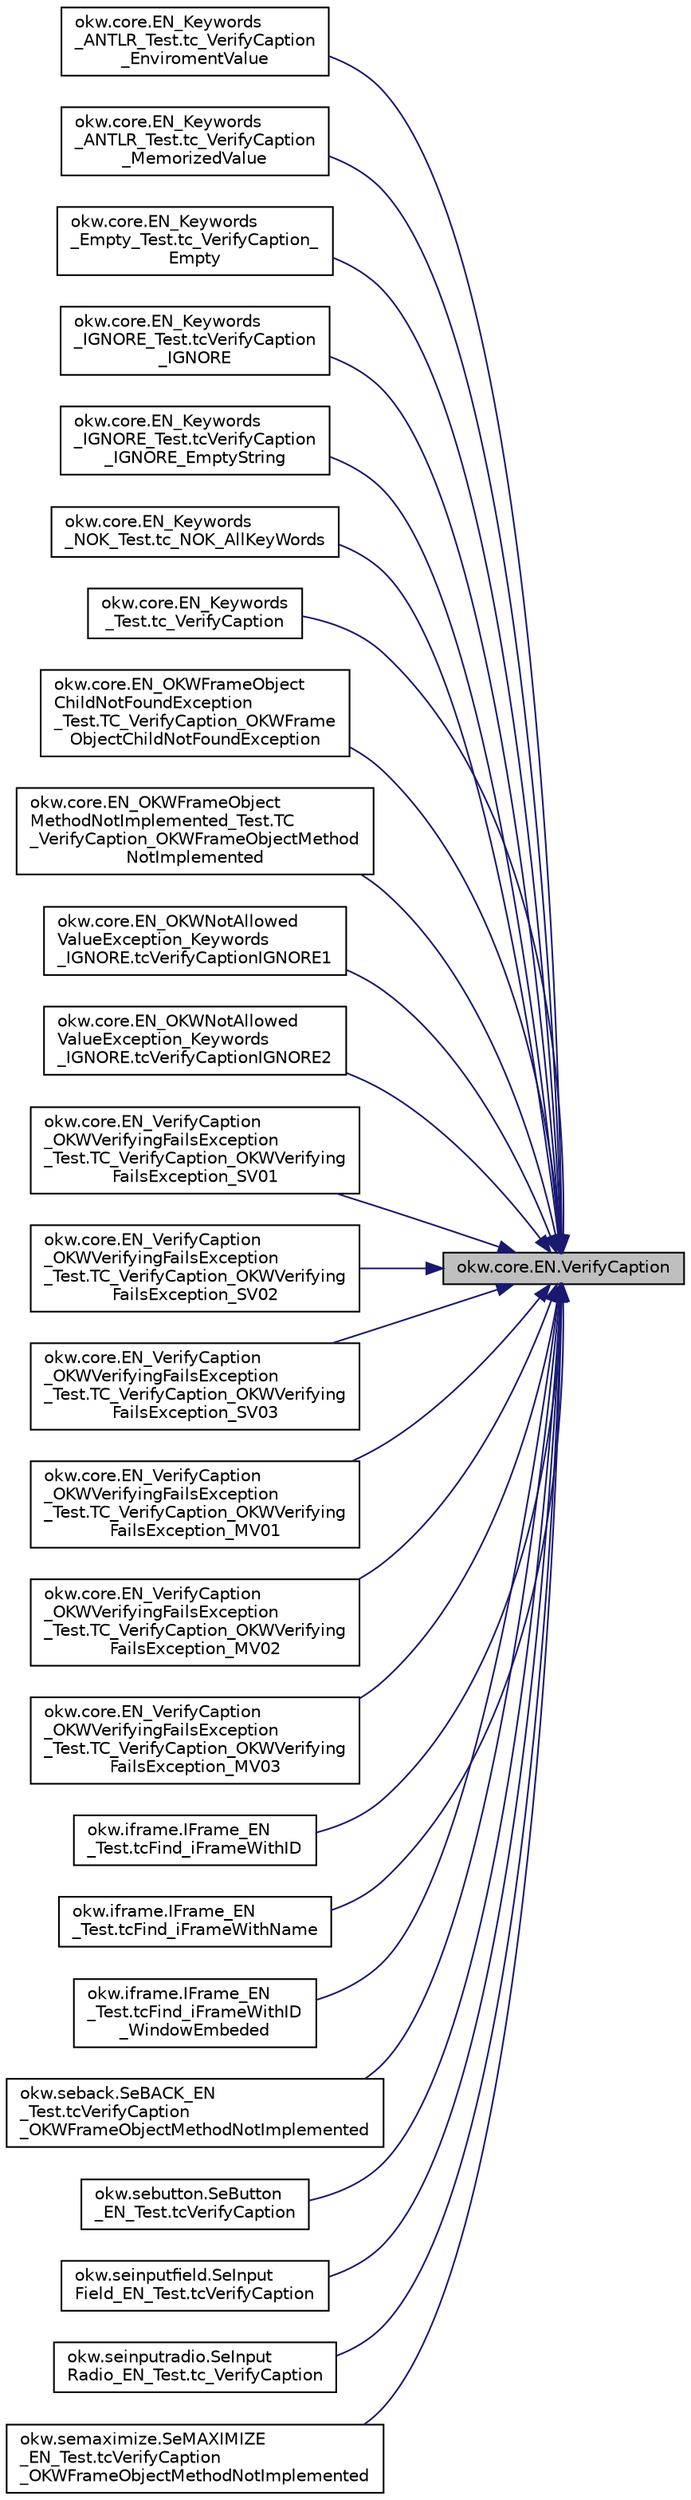 digraph "okw.core.EN.VerifyCaption"
{
 // INTERACTIVE_SVG=YES
 // LATEX_PDF_SIZE
  edge [fontname="Helvetica",fontsize="10",labelfontname="Helvetica",labelfontsize="10"];
  node [fontname="Helvetica",fontsize="10",shape=record];
  rankdir="RL";
  Node3235 [label="okw.core.EN.VerifyCaption",height=0.2,width=0.4,color="black", fillcolor="grey75", style="filled", fontcolor="black",tooltip="Überprüft die Überschrift des Objektes."];
  Node3235 -> Node3236 [dir="back",color="midnightblue",fontsize="10",style="solid",fontname="Helvetica"];
  Node3236 [label="okw.core.EN_Keywords\l_ANTLR_Test.tc_VerifyCaption\l_EnviromentValue",height=0.2,width=0.4,color="black", fillcolor="white", style="filled",URL="$classokw_1_1core_1_1_e_n___keywords___a_n_t_l_r___test.html#a8bacdeac1e985c7eeb7b04a37c0ab8ac",tooltip=" "];
  Node3235 -> Node3237 [dir="back",color="midnightblue",fontsize="10",style="solid",fontname="Helvetica"];
  Node3237 [label="okw.core.EN_Keywords\l_ANTLR_Test.tc_VerifyCaption\l_MemorizedValue",height=0.2,width=0.4,color="black", fillcolor="white", style="filled",URL="$classokw_1_1core_1_1_e_n___keywords___a_n_t_l_r___test.html#af31f438ffbce92f023f86a4ce815cc66",tooltip=" "];
  Node3235 -> Node3238 [dir="back",color="midnightblue",fontsize="10",style="solid",fontname="Helvetica"];
  Node3238 [label="okw.core.EN_Keywords\l_Empty_Test.tc_VerifyCaption_\lEmpty",height=0.2,width=0.4,color="black", fillcolor="white", style="filled",URL="$classokw_1_1core_1_1_e_n___keywords___empty___test.html#ac8b8848daaafbfd751e522c39b76260b",tooltip="Prüft \"${EMPTY}\" für das Schlüsslewort VerifyCaption(strng,string)"];
  Node3235 -> Node3239 [dir="back",color="midnightblue",fontsize="10",style="solid",fontname="Helvetica"];
  Node3239 [label="okw.core.EN_Keywords\l_IGNORE_Test.tcVerifyCaption\l_IGNORE",height=0.2,width=0.4,color="black", fillcolor="white", style="filled",URL="$classokw_1_1core_1_1_e_n___keywords___i_g_n_o_r_e___test.html#a43d02b2a9e1214e7dc2704ede77ac551",tooltip=" "];
  Node3235 -> Node3240 [dir="back",color="midnightblue",fontsize="10",style="solid",fontname="Helvetica"];
  Node3240 [label="okw.core.EN_Keywords\l_IGNORE_Test.tcVerifyCaption\l_IGNORE_EmptyString",height=0.2,width=0.4,color="black", fillcolor="white", style="filled",URL="$classokw_1_1core_1_1_e_n___keywords___i_g_n_o_r_e___test.html#ac11f69ec5946d06551ef12f3040ccff8",tooltip=" "];
  Node3235 -> Node3241 [dir="back",color="midnightblue",fontsize="10",style="solid",fontname="Helvetica"];
  Node3241 [label="okw.core.EN_Keywords\l_NOK_Test.tc_NOK_AllKeyWords",height=0.2,width=0.4,color="black", fillcolor="white", style="filled",URL="$classokw_1_1core_1_1_e_n___keywords___n_o_k___test.html#a81a960a2341dfb0e27da7871291c84dc",tooltip="Prüft methoden aufruf für einen einfachen Click."];
  Node3235 -> Node3242 [dir="back",color="midnightblue",fontsize="10",style="solid",fontname="Helvetica"];
  Node3242 [label="okw.core.EN_Keywords\l_Test.tc_VerifyCaption",height=0.2,width=0.4,color="black", fillcolor="white", style="filled",URL="$classokw_1_1core_1_1_e_n___keywords___test.html#aa1904110b41601ab9a08469297a1f1e0",tooltip="\"Normaler\" Testfall für das Schlüsselwort VerifyCaption."];
  Node3235 -> Node3243 [dir="back",color="midnightblue",fontsize="10",style="solid",fontname="Helvetica"];
  Node3243 [label="okw.core.EN_OKWFrameObject\lChildNotFoundException\l_Test.TC_VerifyCaption_OKWFrame\lObjectChildNotFoundException",height=0.2,width=0.4,color="black", fillcolor="white", style="filled",URL="$classokw_1_1core_1_1_e_n___o_k_w_frame_object_child_not_found_exception___test.html#a6af9a482890fef920a1fc32251bac010",tooltip="Prüft ob die Ausnahme OKWFrameObjectChildNotFoundException durch die LFC-VerifyCaption ausgelöst wird..."];
  Node3235 -> Node3244 [dir="back",color="midnightblue",fontsize="10",style="solid",fontname="Helvetica"];
  Node3244 [label="okw.core.EN_OKWFrameObject\lMethodNotImplemented_Test.TC\l_VerifyCaption_OKWFrameObjectMethod\lNotImplemented",height=0.2,width=0.4,color="black", fillcolor="white", style="filled",URL="$classokw_1_1core_1_1_e_n___o_k_w_frame_object_method_not_implemented___test.html#a1ad8dcda87e4bff90a43f40e08f4289d",tooltip="Prüft ob die Ausnahme OKWFrameObjectMethodNotImplemented von VerifyCaption( FN, ExpVal ) ausgelöst wi..."];
  Node3235 -> Node3245 [dir="back",color="midnightblue",fontsize="10",style="solid",fontname="Helvetica"];
  Node3245 [label="okw.core.EN_OKWNotAllowed\lValueException_Keywords\l_IGNORE.tcVerifyCaptionIGNORE1",height=0.2,width=0.4,color="black", fillcolor="white", style="filled",URL="$classokw_1_1core_1_1_e_n___o_k_w_not_allowed_value_exception___keywords___i_g_n_o_r_e.html#a068eb365013e31be292a2a7e959a322b",tooltip="Prüft ob \"${IGNORE} \" die Ausnahme okw.exceptions.OKWNotAllowedValueException auslöst."];
  Node3235 -> Node3246 [dir="back",color="midnightblue",fontsize="10",style="solid",fontname="Helvetica"];
  Node3246 [label="okw.core.EN_OKWNotAllowed\lValueException_Keywords\l_IGNORE.tcVerifyCaptionIGNORE2",height=0.2,width=0.4,color="black", fillcolor="white", style="filled",URL="$classokw_1_1core_1_1_e_n___o_k_w_not_allowed_value_exception___keywords___i_g_n_o_r_e.html#ace253bdbf209101cab94ecf018e1ee26",tooltip="Prüft ob \"\"${IGNORE}${TCN}\" die Ausnahme okw.exceptions.OKWNotAllowedValueException auslöst."];
  Node3235 -> Node3247 [dir="back",color="midnightblue",fontsize="10",style="solid",fontname="Helvetica"];
  Node3247 [label="okw.core.EN_VerifyCaption\l_OKWVerifyingFailsException\l_Test.TC_VerifyCaption_OKWVerifying\lFailsException_SV01",height=0.2,width=0.4,color="black", fillcolor="white", style="filled",URL="$classokw_1_1core_1_1_e_n___verify_caption___o_k_w_verifying_fails_exception___test.html#aeaa7eb5822a02fbd16c8ba5761ece829",tooltip="Prüft, ob die Ausnahme OKWVerifyingFailsException bei einem Soll/Ist-Vergleich ausgelöst wird."];
  Node3235 -> Node3248 [dir="back",color="midnightblue",fontsize="10",style="solid",fontname="Helvetica"];
  Node3248 [label="okw.core.EN_VerifyCaption\l_OKWVerifyingFailsException\l_Test.TC_VerifyCaption_OKWVerifying\lFailsException_SV02",height=0.2,width=0.4,color="black", fillcolor="white", style="filled",URL="$classokw_1_1core_1_1_e_n___verify_caption___o_k_w_verifying_fails_exception___test.html#a7cb6a1a0c18e94cadf2eb75d22d4d16f",tooltip="Prüft, ob die Ausnahme OKWVerifyingFailsException bei einem Soll/Ist-Vergleich ausgelöst wird."];
  Node3235 -> Node3249 [dir="back",color="midnightblue",fontsize="10",style="solid",fontname="Helvetica"];
  Node3249 [label="okw.core.EN_VerifyCaption\l_OKWVerifyingFailsException\l_Test.TC_VerifyCaption_OKWVerifying\lFailsException_SV03",height=0.2,width=0.4,color="black", fillcolor="white", style="filled",URL="$classokw_1_1core_1_1_e_n___verify_caption___o_k_w_verifying_fails_exception___test.html#afe1f7dcce27e6be3f5710c306739e725",tooltip="Prüft, ob die Ausnahme OKWVerifyingFailsException bei einem Soll/Ist-Vergleich ausgelöst wird."];
  Node3235 -> Node3250 [dir="back",color="midnightblue",fontsize="10",style="solid",fontname="Helvetica"];
  Node3250 [label="okw.core.EN_VerifyCaption\l_OKWVerifyingFailsException\l_Test.TC_VerifyCaption_OKWVerifying\lFailsException_MV01",height=0.2,width=0.4,color="black", fillcolor="white", style="filled",URL="$classokw_1_1core_1_1_e_n___verify_caption___o_k_w_verifying_fails_exception___test.html#a9171818bfcd54d01a23bd4db093c46df",tooltip="Prüft, ob die Ausnahme OKWVerifyingFailsException bei einem Soll/Ist-Vergleich ausgelöst wird."];
  Node3235 -> Node3251 [dir="back",color="midnightblue",fontsize="10",style="solid",fontname="Helvetica"];
  Node3251 [label="okw.core.EN_VerifyCaption\l_OKWVerifyingFailsException\l_Test.TC_VerifyCaption_OKWVerifying\lFailsException_MV02",height=0.2,width=0.4,color="black", fillcolor="white", style="filled",URL="$classokw_1_1core_1_1_e_n___verify_caption___o_k_w_verifying_fails_exception___test.html#aadd527d776402db350c687d46dc67c69",tooltip="Prüft, ob die Ausnahme OKWVerifyingFailsException bei einem Soll/Ist-Vergleich ausgelöst wird."];
  Node3235 -> Node3252 [dir="back",color="midnightblue",fontsize="10",style="solid",fontname="Helvetica"];
  Node3252 [label="okw.core.EN_VerifyCaption\l_OKWVerifyingFailsException\l_Test.TC_VerifyCaption_OKWVerifying\lFailsException_MV03",height=0.2,width=0.4,color="black", fillcolor="white", style="filled",URL="$classokw_1_1core_1_1_e_n___verify_caption___o_k_w_verifying_fails_exception___test.html#a8fd64f3b7200688e7abad30b4d245867",tooltip="Prüft, ob die Ausnahme OKWVerifyingFailsException bei einem Soll/Ist-Vergleich ausgelöst wird."];
  Node3235 -> Node3253 [dir="back",color="midnightblue",fontsize="10",style="solid",fontname="Helvetica"];
  Node3253 [label="okw.iframe.IFrame_EN\l_Test.tcFind_iFrameWithID",height=0.2,width=0.4,color="black", fillcolor="white", style="filled",URL="$classokw_1_1iframe_1_1_i_frame___e_n___test.html#adee33017452489e5a0ef80aaafb626cc",tooltip="Testet die Implementierung des Schlüsselwortes ClickOn( FN ) für Klasse SeBACK ."];
  Node3235 -> Node3254 [dir="back",color="midnightblue",fontsize="10",style="solid",fontname="Helvetica"];
  Node3254 [label="okw.iframe.IFrame_EN\l_Test.tcFind_iFrameWithName",height=0.2,width=0.4,color="black", fillcolor="white", style="filled",URL="$classokw_1_1iframe_1_1_i_frame___e_n___test.html#aab35fb15a8b81f6ff5ac834683b47b7d",tooltip="Testet die Implementierung des Schlüsselwortes ClickOn( FN ) für Klasse SeBACK ."];
  Node3235 -> Node3255 [dir="back",color="midnightblue",fontsize="10",style="solid",fontname="Helvetica"];
  Node3255 [label="okw.iframe.IFrame_EN\l_Test.tcFind_iFrameWithID\l_WindowEmbeded",height=0.2,width=0.4,color="black", fillcolor="white", style="filled",URL="$classokw_1_1iframe_1_1_i_frame___e_n___test.html#ade87d4affe77d15eee6cfc4300957347",tooltip="Testet die Implementierung des Schlüsselwortes ClickOn( FN ) für Klasse SeBACK ."];
  Node3235 -> Node3256 [dir="back",color="midnightblue",fontsize="10",style="solid",fontname="Helvetica"];
  Node3256 [label="okw.seback.SeBACK_EN\l_Test.tcVerifyCaption\l_OKWFrameObjectMethodNotImplemented",height=0.2,width=0.4,color="black", fillcolor="white", style="filled",URL="$classokw_1_1seback_1_1_se_b_a_c_k___e_n___test.html#a12e1cec9f4184d51fd225800eff6e692",tooltip="Test des Schlüsselwortes \"VerifyCaption( FN, ExpVal ) für SeBACK."];
  Node3235 -> Node3257 [dir="back",color="midnightblue",fontsize="10",style="solid",fontname="Helvetica"];
  Node3257 [label="okw.sebutton.SeButton\l_EN_Test.tcVerifyCaption",height=0.2,width=0.4,color="black", fillcolor="white", style="filled",URL="$classokw_1_1sebutton_1_1_se_button___e_n___test.html#ad675563d749261a141dbc4c41705f205",tooltip="Test des Schlüsselwortes VerifyCaption für den GUI-Adapter SeButton."];
  Node3235 -> Node3258 [dir="back",color="midnightblue",fontsize="10",style="solid",fontname="Helvetica"];
  Node3258 [label="okw.seinputfield.SeInput\lField_EN_Test.tcVerifyCaption",height=0.2,width=0.4,color="black", fillcolor="white", style="filled",URL="$classokw_1_1seinputfield_1_1_se_input_field___e_n___test.html#a7d1015d4a16c25352ea740f2d7a22f1e",tooltip="Test des Schlüsselwortes \"VerifyValue( FN, ExpVal ) für SeInputText."];
  Node3235 -> Node3259 [dir="back",color="midnightblue",fontsize="10",style="solid",fontname="Helvetica"];
  Node3259 [label="okw.seinputradio.SeInput\lRadio_EN_Test.tc_VerifyCaption",height=0.2,width=0.4,color="black", fillcolor="white", style="filled",URL="$classokw_1_1seinputradio_1_1_se_input_radio___e_n___test.html#a237651c7dafd1899a8dac5cf2ded4017",tooltip="Test des Schlüsselwortes VerifyCaption für den GUI-Adapter SeInputRadio."];
  Node3235 -> Node3260 [dir="back",color="midnightblue",fontsize="10",style="solid",fontname="Helvetica"];
  Node3260 [label="okw.semaximize.SeMAXIMIZE\l_EN_Test.tcVerifyCaption\l_OKWFrameObjectMethodNotImplemented",height=0.2,width=0.4,color="black", fillcolor="white", style="filled",URL="$classokw_1_1semaximize_1_1_se_m_a_x_i_m_i_z_e___e_n___test.html#a029720a9732935d8dfef38309b0dd579",tooltip="Test des Schlüsselwortes \"VerifyCaption( FN, ExpVal ) für SeMAXIMIZE."];
}

